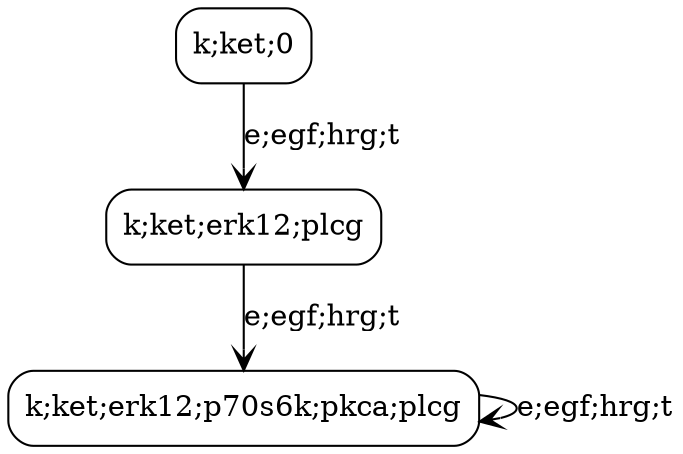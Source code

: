 digraph G {

node [shape=box, style="filled, rounded"]
edge [arrowhead = vee]

"k;ket;0" [ label = "k;ket;0", fillcolor=white];
"k;ket;erk12;p70s6k;pkca;plcg" [ label = "k;ket;erk12;p70s6k;pkca;plcg", fillcolor=white];
"k;ket;erk12;plcg" [ label = "k;ket;erk12;plcg", fillcolor=white];

"k;ket;erk12;p70s6k;pkca;plcg" -> "k;ket;erk12;p70s6k;pkca;plcg" [ label = "e;egf;hrg;t" ];
"k;ket;erk12;plcg" -> "k;ket;erk12;p70s6k;pkca;plcg" [ label = "e;egf;hrg;t" ];
"k;ket;0" -> "k;ket;erk12;plcg" [ label = "e;egf;hrg;t" ];

}
